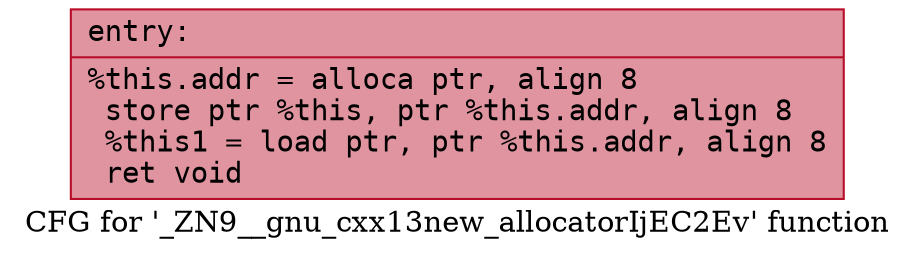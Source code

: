 digraph "CFG for '_ZN9__gnu_cxx13new_allocatorIjEC2Ev' function" {
	label="CFG for '_ZN9__gnu_cxx13new_allocatorIjEC2Ev' function";

	Node0x556bfec55230 [shape=record,color="#b70d28ff", style=filled, fillcolor="#b70d2870" fontname="Courier",label="{entry:\l|  %this.addr = alloca ptr, align 8\l  store ptr %this, ptr %this.addr, align 8\l  %this1 = load ptr, ptr %this.addr, align 8\l  ret void\l}"];
}
